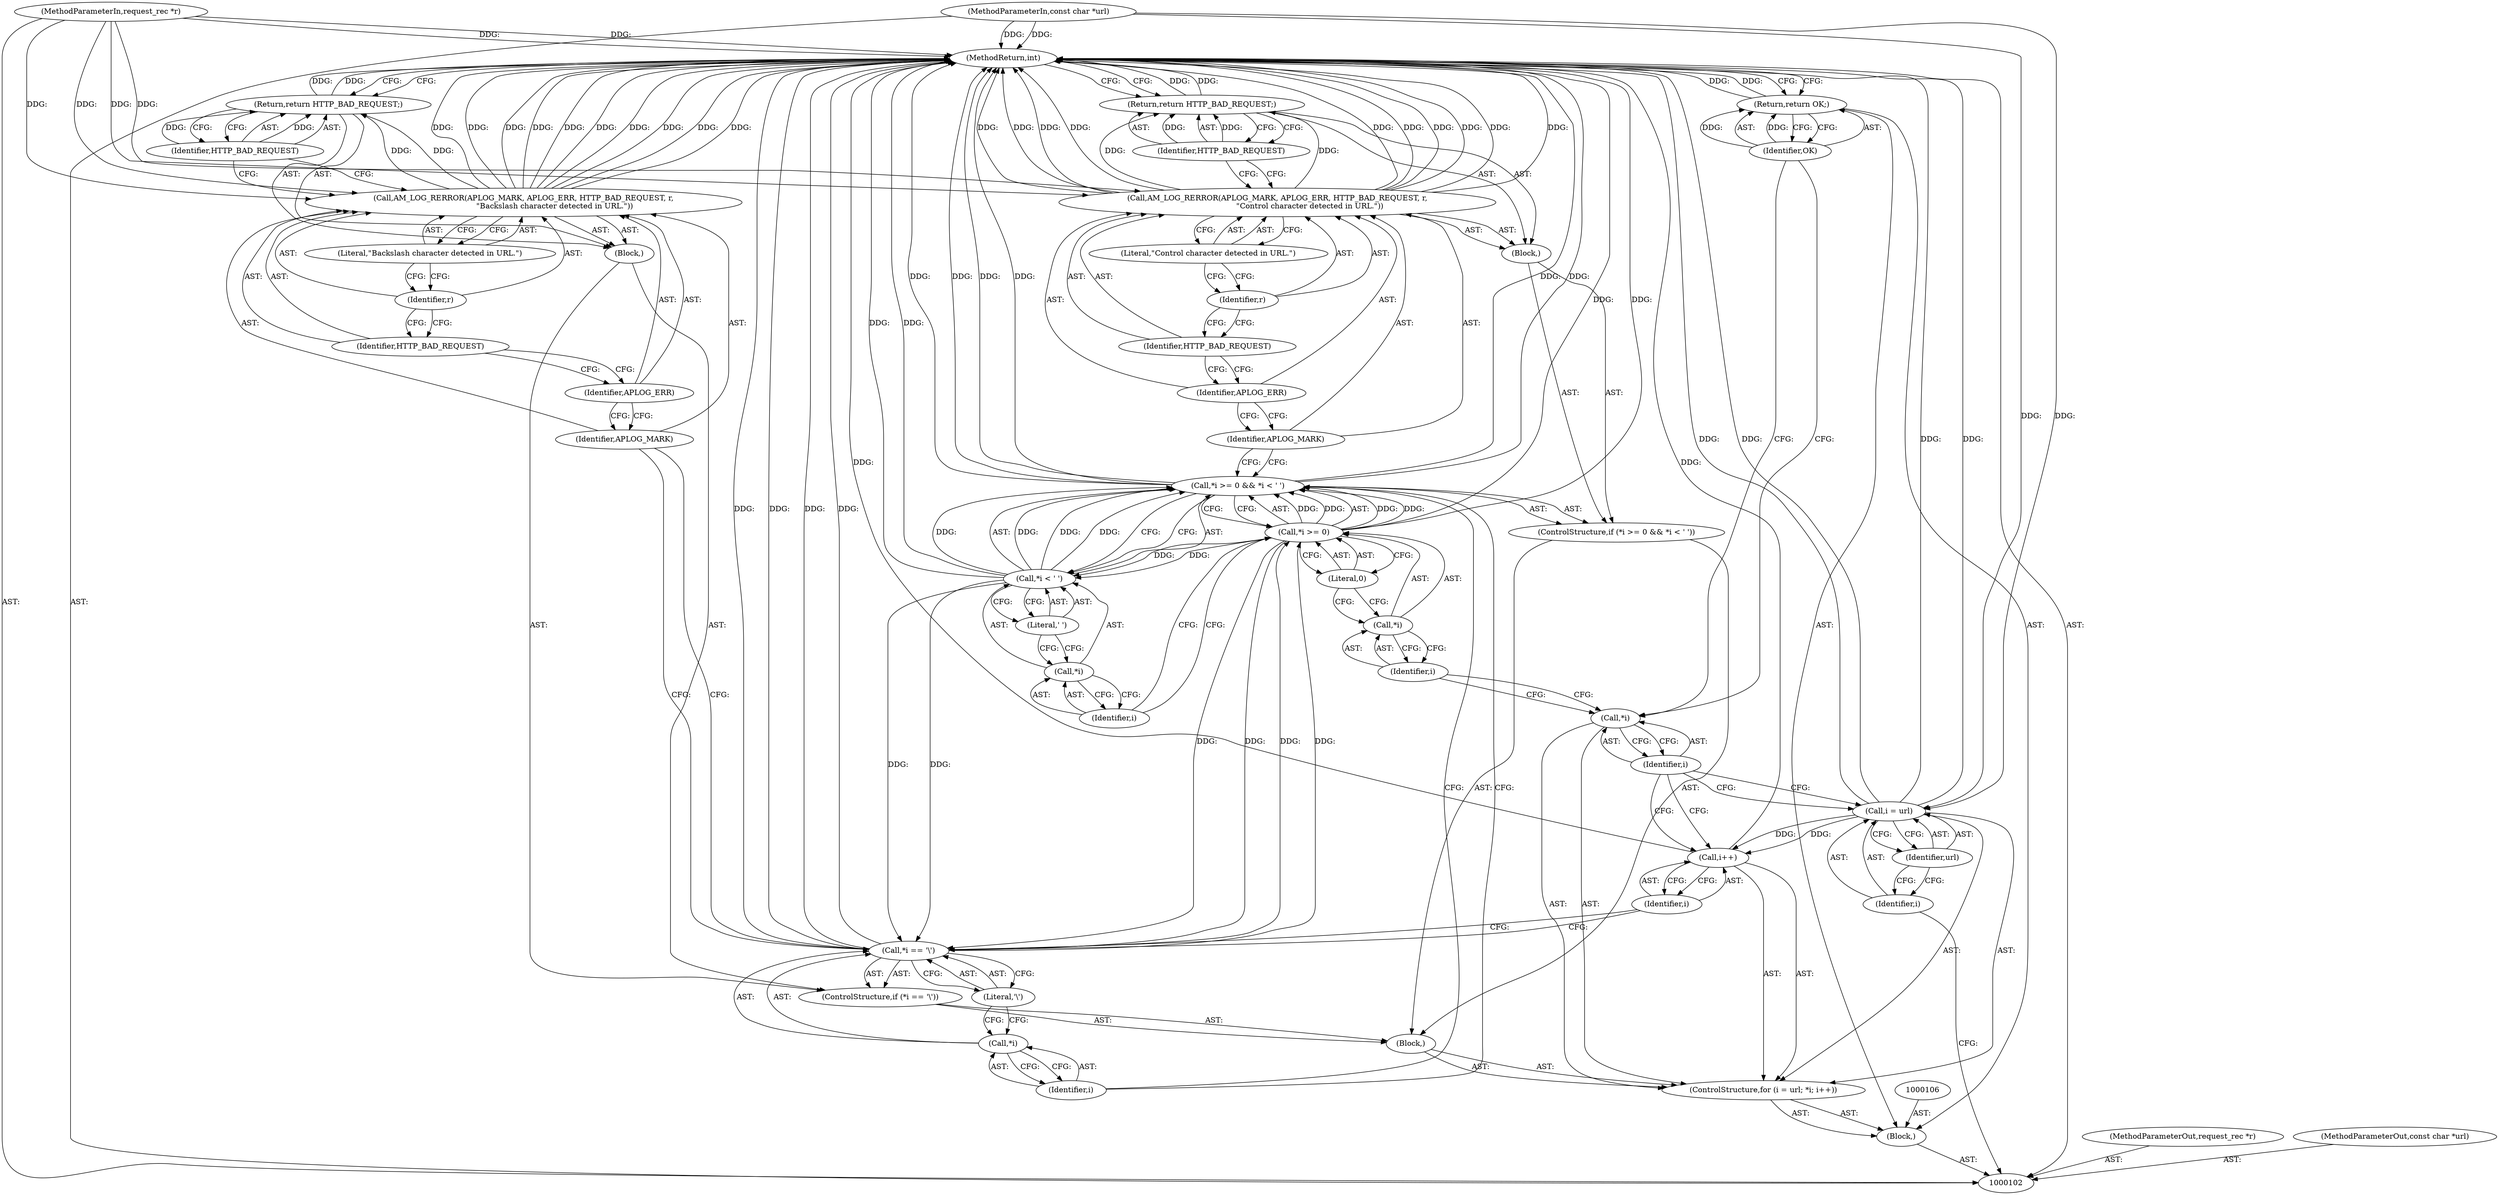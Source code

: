 digraph "0_mod_auth_mellon_62041428a32de402e0be6ba45fe12df6a83bedb8" {
"1000151" [label="(MethodReturn,int)"];
"1000103" [label="(MethodParameterIn,request_rec *r)"];
"1000201" [label="(MethodParameterOut,request_rec *r)"];
"1000104" [label="(MethodParameterIn,const char *url)"];
"1000202" [label="(MethodParameterOut,const char *url)"];
"1000133" [label="(Return,return HTTP_BAD_REQUEST;)"];
"1000134" [label="(Identifier,HTTP_BAD_REQUEST)"];
"1000136" [label="(Call,*i == '\\')"];
"1000137" [label="(Call,*i)"];
"1000138" [label="(Identifier,i)"];
"1000139" [label="(Literal,'\\')"];
"1000140" [label="(Block,)"];
"1000135" [label="(ControlStructure,if (*i == '\\'))"];
"1000141" [label="(Call,AM_LOG_RERROR(APLOG_MARK, APLOG_ERR, HTTP_BAD_REQUEST, r,\n                          \"Backslash character detected in URL.\"))"];
"1000142" [label="(Identifier,APLOG_MARK)"];
"1000143" [label="(Identifier,APLOG_ERR)"];
"1000144" [label="(Identifier,HTTP_BAD_REQUEST)"];
"1000145" [label="(Identifier,r)"];
"1000146" [label="(Literal,\"Backslash character detected in URL.\")"];
"1000147" [label="(Return,return HTTP_BAD_REQUEST;)"];
"1000148" [label="(Identifier,HTTP_BAD_REQUEST)"];
"1000105" [label="(Block,)"];
"1000150" [label="(Identifier,OK)"];
"1000149" [label="(Return,return OK;)"];
"1000110" [label="(Identifier,url)"];
"1000111" [label="(Call,*i)"];
"1000112" [label="(Identifier,i)"];
"1000113" [label="(Call,i++)"];
"1000114" [label="(Identifier,i)"];
"1000115" [label="(Block,)"];
"1000107" [label="(ControlStructure,for (i = url; *i; i++))"];
"1000108" [label="(Call,i = url)"];
"1000109" [label="(Identifier,i)"];
"1000117" [label="(Call,*i >= 0 && *i < ' ')"];
"1000118" [label="(Call,*i >= 0)"];
"1000119" [label="(Call,*i)"];
"1000120" [label="(Identifier,i)"];
"1000121" [label="(Literal,0)"];
"1000122" [label="(Call,*i < ' ')"];
"1000123" [label="(Call,*i)"];
"1000124" [label="(Identifier,i)"];
"1000125" [label="(Literal,' ')"];
"1000126" [label="(Block,)"];
"1000116" [label="(ControlStructure,if (*i >= 0 && *i < ' '))"];
"1000127" [label="(Call,AM_LOG_RERROR(APLOG_MARK, APLOG_ERR, HTTP_BAD_REQUEST, r,\n                           \"Control character detected in URL.\"))"];
"1000128" [label="(Identifier,APLOG_MARK)"];
"1000129" [label="(Identifier,APLOG_ERR)"];
"1000130" [label="(Identifier,HTTP_BAD_REQUEST)"];
"1000131" [label="(Identifier,r)"];
"1000132" [label="(Literal,\"Control character detected in URL.\")"];
"1000151" -> "1000102"  [label="AST: "];
"1000151" -> "1000133"  [label="CFG: "];
"1000151" -> "1000147"  [label="CFG: "];
"1000151" -> "1000149"  [label="CFG: "];
"1000147" -> "1000151"  [label="DDG: "];
"1000133" -> "1000151"  [label="DDG: "];
"1000149" -> "1000151"  [label="DDG: "];
"1000117" -> "1000151"  [label="DDG: "];
"1000117" -> "1000151"  [label="DDG: "];
"1000117" -> "1000151"  [label="DDG: "];
"1000127" -> "1000151"  [label="DDG: "];
"1000127" -> "1000151"  [label="DDG: "];
"1000127" -> "1000151"  [label="DDG: "];
"1000127" -> "1000151"  [label="DDG: "];
"1000127" -> "1000151"  [label="DDG: "];
"1000141" -> "1000151"  [label="DDG: "];
"1000141" -> "1000151"  [label="DDG: "];
"1000141" -> "1000151"  [label="DDG: "];
"1000141" -> "1000151"  [label="DDG: "];
"1000141" -> "1000151"  [label="DDG: "];
"1000104" -> "1000151"  [label="DDG: "];
"1000113" -> "1000151"  [label="DDG: "];
"1000118" -> "1000151"  [label="DDG: "];
"1000122" -> "1000151"  [label="DDG: "];
"1000103" -> "1000151"  [label="DDG: "];
"1000108" -> "1000151"  [label="DDG: "];
"1000108" -> "1000151"  [label="DDG: "];
"1000136" -> "1000151"  [label="DDG: "];
"1000136" -> "1000151"  [label="DDG: "];
"1000103" -> "1000102"  [label="AST: "];
"1000103" -> "1000151"  [label="DDG: "];
"1000103" -> "1000127"  [label="DDG: "];
"1000103" -> "1000141"  [label="DDG: "];
"1000201" -> "1000102"  [label="AST: "];
"1000104" -> "1000102"  [label="AST: "];
"1000104" -> "1000151"  [label="DDG: "];
"1000104" -> "1000108"  [label="DDG: "];
"1000202" -> "1000102"  [label="AST: "];
"1000133" -> "1000126"  [label="AST: "];
"1000133" -> "1000134"  [label="CFG: "];
"1000134" -> "1000133"  [label="AST: "];
"1000151" -> "1000133"  [label="CFG: "];
"1000133" -> "1000151"  [label="DDG: "];
"1000134" -> "1000133"  [label="DDG: "];
"1000127" -> "1000133"  [label="DDG: "];
"1000134" -> "1000133"  [label="AST: "];
"1000134" -> "1000127"  [label="CFG: "];
"1000133" -> "1000134"  [label="CFG: "];
"1000134" -> "1000133"  [label="DDG: "];
"1000136" -> "1000135"  [label="AST: "];
"1000136" -> "1000139"  [label="CFG: "];
"1000137" -> "1000136"  [label="AST: "];
"1000139" -> "1000136"  [label="AST: "];
"1000142" -> "1000136"  [label="CFG: "];
"1000114" -> "1000136"  [label="CFG: "];
"1000136" -> "1000151"  [label="DDG: "];
"1000136" -> "1000151"  [label="DDG: "];
"1000136" -> "1000118"  [label="DDG: "];
"1000122" -> "1000136"  [label="DDG: "];
"1000118" -> "1000136"  [label="DDG: "];
"1000137" -> "1000136"  [label="AST: "];
"1000137" -> "1000138"  [label="CFG: "];
"1000138" -> "1000137"  [label="AST: "];
"1000139" -> "1000137"  [label="CFG: "];
"1000138" -> "1000137"  [label="AST: "];
"1000138" -> "1000117"  [label="CFG: "];
"1000137" -> "1000138"  [label="CFG: "];
"1000139" -> "1000136"  [label="AST: "];
"1000139" -> "1000137"  [label="CFG: "];
"1000136" -> "1000139"  [label="CFG: "];
"1000140" -> "1000135"  [label="AST: "];
"1000141" -> "1000140"  [label="AST: "];
"1000147" -> "1000140"  [label="AST: "];
"1000135" -> "1000115"  [label="AST: "];
"1000136" -> "1000135"  [label="AST: "];
"1000140" -> "1000135"  [label="AST: "];
"1000141" -> "1000140"  [label="AST: "];
"1000141" -> "1000146"  [label="CFG: "];
"1000142" -> "1000141"  [label="AST: "];
"1000143" -> "1000141"  [label="AST: "];
"1000144" -> "1000141"  [label="AST: "];
"1000145" -> "1000141"  [label="AST: "];
"1000146" -> "1000141"  [label="AST: "];
"1000148" -> "1000141"  [label="CFG: "];
"1000141" -> "1000151"  [label="DDG: "];
"1000141" -> "1000151"  [label="DDG: "];
"1000141" -> "1000151"  [label="DDG: "];
"1000141" -> "1000151"  [label="DDG: "];
"1000141" -> "1000151"  [label="DDG: "];
"1000103" -> "1000141"  [label="DDG: "];
"1000141" -> "1000147"  [label="DDG: "];
"1000142" -> "1000141"  [label="AST: "];
"1000142" -> "1000136"  [label="CFG: "];
"1000143" -> "1000142"  [label="CFG: "];
"1000143" -> "1000141"  [label="AST: "];
"1000143" -> "1000142"  [label="CFG: "];
"1000144" -> "1000143"  [label="CFG: "];
"1000144" -> "1000141"  [label="AST: "];
"1000144" -> "1000143"  [label="CFG: "];
"1000145" -> "1000144"  [label="CFG: "];
"1000145" -> "1000141"  [label="AST: "];
"1000145" -> "1000144"  [label="CFG: "];
"1000146" -> "1000145"  [label="CFG: "];
"1000146" -> "1000141"  [label="AST: "];
"1000146" -> "1000145"  [label="CFG: "];
"1000141" -> "1000146"  [label="CFG: "];
"1000147" -> "1000140"  [label="AST: "];
"1000147" -> "1000148"  [label="CFG: "];
"1000148" -> "1000147"  [label="AST: "];
"1000151" -> "1000147"  [label="CFG: "];
"1000147" -> "1000151"  [label="DDG: "];
"1000148" -> "1000147"  [label="DDG: "];
"1000141" -> "1000147"  [label="DDG: "];
"1000148" -> "1000147"  [label="AST: "];
"1000148" -> "1000141"  [label="CFG: "];
"1000147" -> "1000148"  [label="CFG: "];
"1000148" -> "1000147"  [label="DDG: "];
"1000105" -> "1000102"  [label="AST: "];
"1000106" -> "1000105"  [label="AST: "];
"1000107" -> "1000105"  [label="AST: "];
"1000149" -> "1000105"  [label="AST: "];
"1000150" -> "1000149"  [label="AST: "];
"1000150" -> "1000111"  [label="CFG: "];
"1000149" -> "1000150"  [label="CFG: "];
"1000150" -> "1000149"  [label="DDG: "];
"1000149" -> "1000105"  [label="AST: "];
"1000149" -> "1000150"  [label="CFG: "];
"1000150" -> "1000149"  [label="AST: "];
"1000151" -> "1000149"  [label="CFG: "];
"1000149" -> "1000151"  [label="DDG: "];
"1000150" -> "1000149"  [label="DDG: "];
"1000110" -> "1000108"  [label="AST: "];
"1000110" -> "1000109"  [label="CFG: "];
"1000108" -> "1000110"  [label="CFG: "];
"1000111" -> "1000107"  [label="AST: "];
"1000111" -> "1000112"  [label="CFG: "];
"1000112" -> "1000111"  [label="AST: "];
"1000120" -> "1000111"  [label="CFG: "];
"1000150" -> "1000111"  [label="CFG: "];
"1000112" -> "1000111"  [label="AST: "];
"1000112" -> "1000108"  [label="CFG: "];
"1000112" -> "1000113"  [label="CFG: "];
"1000111" -> "1000112"  [label="CFG: "];
"1000113" -> "1000107"  [label="AST: "];
"1000113" -> "1000114"  [label="CFG: "];
"1000114" -> "1000113"  [label="AST: "];
"1000112" -> "1000113"  [label="CFG: "];
"1000113" -> "1000151"  [label="DDG: "];
"1000108" -> "1000113"  [label="DDG: "];
"1000114" -> "1000113"  [label="AST: "];
"1000114" -> "1000136"  [label="CFG: "];
"1000113" -> "1000114"  [label="CFG: "];
"1000115" -> "1000107"  [label="AST: "];
"1000116" -> "1000115"  [label="AST: "];
"1000135" -> "1000115"  [label="AST: "];
"1000107" -> "1000105"  [label="AST: "];
"1000108" -> "1000107"  [label="AST: "];
"1000111" -> "1000107"  [label="AST: "];
"1000113" -> "1000107"  [label="AST: "];
"1000115" -> "1000107"  [label="AST: "];
"1000108" -> "1000107"  [label="AST: "];
"1000108" -> "1000110"  [label="CFG: "];
"1000109" -> "1000108"  [label="AST: "];
"1000110" -> "1000108"  [label="AST: "];
"1000112" -> "1000108"  [label="CFG: "];
"1000108" -> "1000151"  [label="DDG: "];
"1000108" -> "1000151"  [label="DDG: "];
"1000104" -> "1000108"  [label="DDG: "];
"1000108" -> "1000113"  [label="DDG: "];
"1000109" -> "1000108"  [label="AST: "];
"1000109" -> "1000102"  [label="CFG: "];
"1000110" -> "1000109"  [label="CFG: "];
"1000117" -> "1000116"  [label="AST: "];
"1000117" -> "1000118"  [label="CFG: "];
"1000117" -> "1000122"  [label="CFG: "];
"1000118" -> "1000117"  [label="AST: "];
"1000122" -> "1000117"  [label="AST: "];
"1000128" -> "1000117"  [label="CFG: "];
"1000138" -> "1000117"  [label="CFG: "];
"1000117" -> "1000151"  [label="DDG: "];
"1000117" -> "1000151"  [label="DDG: "];
"1000117" -> "1000151"  [label="DDG: "];
"1000118" -> "1000117"  [label="DDG: "];
"1000118" -> "1000117"  [label="DDG: "];
"1000122" -> "1000117"  [label="DDG: "];
"1000122" -> "1000117"  [label="DDG: "];
"1000118" -> "1000117"  [label="AST: "];
"1000118" -> "1000121"  [label="CFG: "];
"1000119" -> "1000118"  [label="AST: "];
"1000121" -> "1000118"  [label="AST: "];
"1000124" -> "1000118"  [label="CFG: "];
"1000117" -> "1000118"  [label="CFG: "];
"1000118" -> "1000151"  [label="DDG: "];
"1000118" -> "1000117"  [label="DDG: "];
"1000118" -> "1000117"  [label="DDG: "];
"1000136" -> "1000118"  [label="DDG: "];
"1000118" -> "1000122"  [label="DDG: "];
"1000118" -> "1000136"  [label="DDG: "];
"1000119" -> "1000118"  [label="AST: "];
"1000119" -> "1000120"  [label="CFG: "];
"1000120" -> "1000119"  [label="AST: "];
"1000121" -> "1000119"  [label="CFG: "];
"1000120" -> "1000119"  [label="AST: "];
"1000120" -> "1000111"  [label="CFG: "];
"1000119" -> "1000120"  [label="CFG: "];
"1000121" -> "1000118"  [label="AST: "];
"1000121" -> "1000119"  [label="CFG: "];
"1000118" -> "1000121"  [label="CFG: "];
"1000122" -> "1000117"  [label="AST: "];
"1000122" -> "1000125"  [label="CFG: "];
"1000123" -> "1000122"  [label="AST: "];
"1000125" -> "1000122"  [label="AST: "];
"1000117" -> "1000122"  [label="CFG: "];
"1000122" -> "1000151"  [label="DDG: "];
"1000122" -> "1000117"  [label="DDG: "];
"1000122" -> "1000117"  [label="DDG: "];
"1000118" -> "1000122"  [label="DDG: "];
"1000122" -> "1000136"  [label="DDG: "];
"1000123" -> "1000122"  [label="AST: "];
"1000123" -> "1000124"  [label="CFG: "];
"1000124" -> "1000123"  [label="AST: "];
"1000125" -> "1000123"  [label="CFG: "];
"1000124" -> "1000123"  [label="AST: "];
"1000124" -> "1000118"  [label="CFG: "];
"1000123" -> "1000124"  [label="CFG: "];
"1000125" -> "1000122"  [label="AST: "];
"1000125" -> "1000123"  [label="CFG: "];
"1000122" -> "1000125"  [label="CFG: "];
"1000126" -> "1000116"  [label="AST: "];
"1000127" -> "1000126"  [label="AST: "];
"1000133" -> "1000126"  [label="AST: "];
"1000116" -> "1000115"  [label="AST: "];
"1000117" -> "1000116"  [label="AST: "];
"1000126" -> "1000116"  [label="AST: "];
"1000127" -> "1000126"  [label="AST: "];
"1000127" -> "1000132"  [label="CFG: "];
"1000128" -> "1000127"  [label="AST: "];
"1000129" -> "1000127"  [label="AST: "];
"1000130" -> "1000127"  [label="AST: "];
"1000131" -> "1000127"  [label="AST: "];
"1000132" -> "1000127"  [label="AST: "];
"1000134" -> "1000127"  [label="CFG: "];
"1000127" -> "1000151"  [label="DDG: "];
"1000127" -> "1000151"  [label="DDG: "];
"1000127" -> "1000151"  [label="DDG: "];
"1000127" -> "1000151"  [label="DDG: "];
"1000127" -> "1000151"  [label="DDG: "];
"1000103" -> "1000127"  [label="DDG: "];
"1000127" -> "1000133"  [label="DDG: "];
"1000128" -> "1000127"  [label="AST: "];
"1000128" -> "1000117"  [label="CFG: "];
"1000129" -> "1000128"  [label="CFG: "];
"1000129" -> "1000127"  [label="AST: "];
"1000129" -> "1000128"  [label="CFG: "];
"1000130" -> "1000129"  [label="CFG: "];
"1000130" -> "1000127"  [label="AST: "];
"1000130" -> "1000129"  [label="CFG: "];
"1000131" -> "1000130"  [label="CFG: "];
"1000131" -> "1000127"  [label="AST: "];
"1000131" -> "1000130"  [label="CFG: "];
"1000132" -> "1000131"  [label="CFG: "];
"1000132" -> "1000127"  [label="AST: "];
"1000132" -> "1000131"  [label="CFG: "];
"1000127" -> "1000132"  [label="CFG: "];
}
